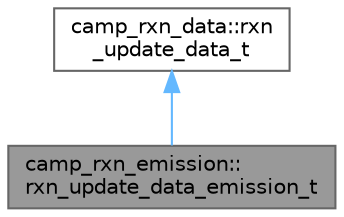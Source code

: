digraph "camp_rxn_emission::rxn_update_data_emission_t"
{
 // LATEX_PDF_SIZE
  bgcolor="transparent";
  edge [fontname=Helvetica,fontsize=10,labelfontname=Helvetica,labelfontsize=10];
  node [fontname=Helvetica,fontsize=10,shape=box,height=0.2,width=0.4];
  Node1 [label="camp_rxn_emission::\lrxn_update_data_emission_t",height=0.2,width=0.4,color="gray40", fillcolor="grey60", style="filled", fontcolor="black",tooltip="Emission rate update object."];
  Node2 -> Node1 [dir="back",color="steelblue1",style="solid"];
  Node2 [label="camp_rxn_data::rxn\l_update_data_t",height=0.2,width=0.4,color="gray40", fillcolor="white", style="filled",URL="$structcamp__rxn__data_1_1rxn__update__data__t.html",tooltip="Update cookie."];
}
